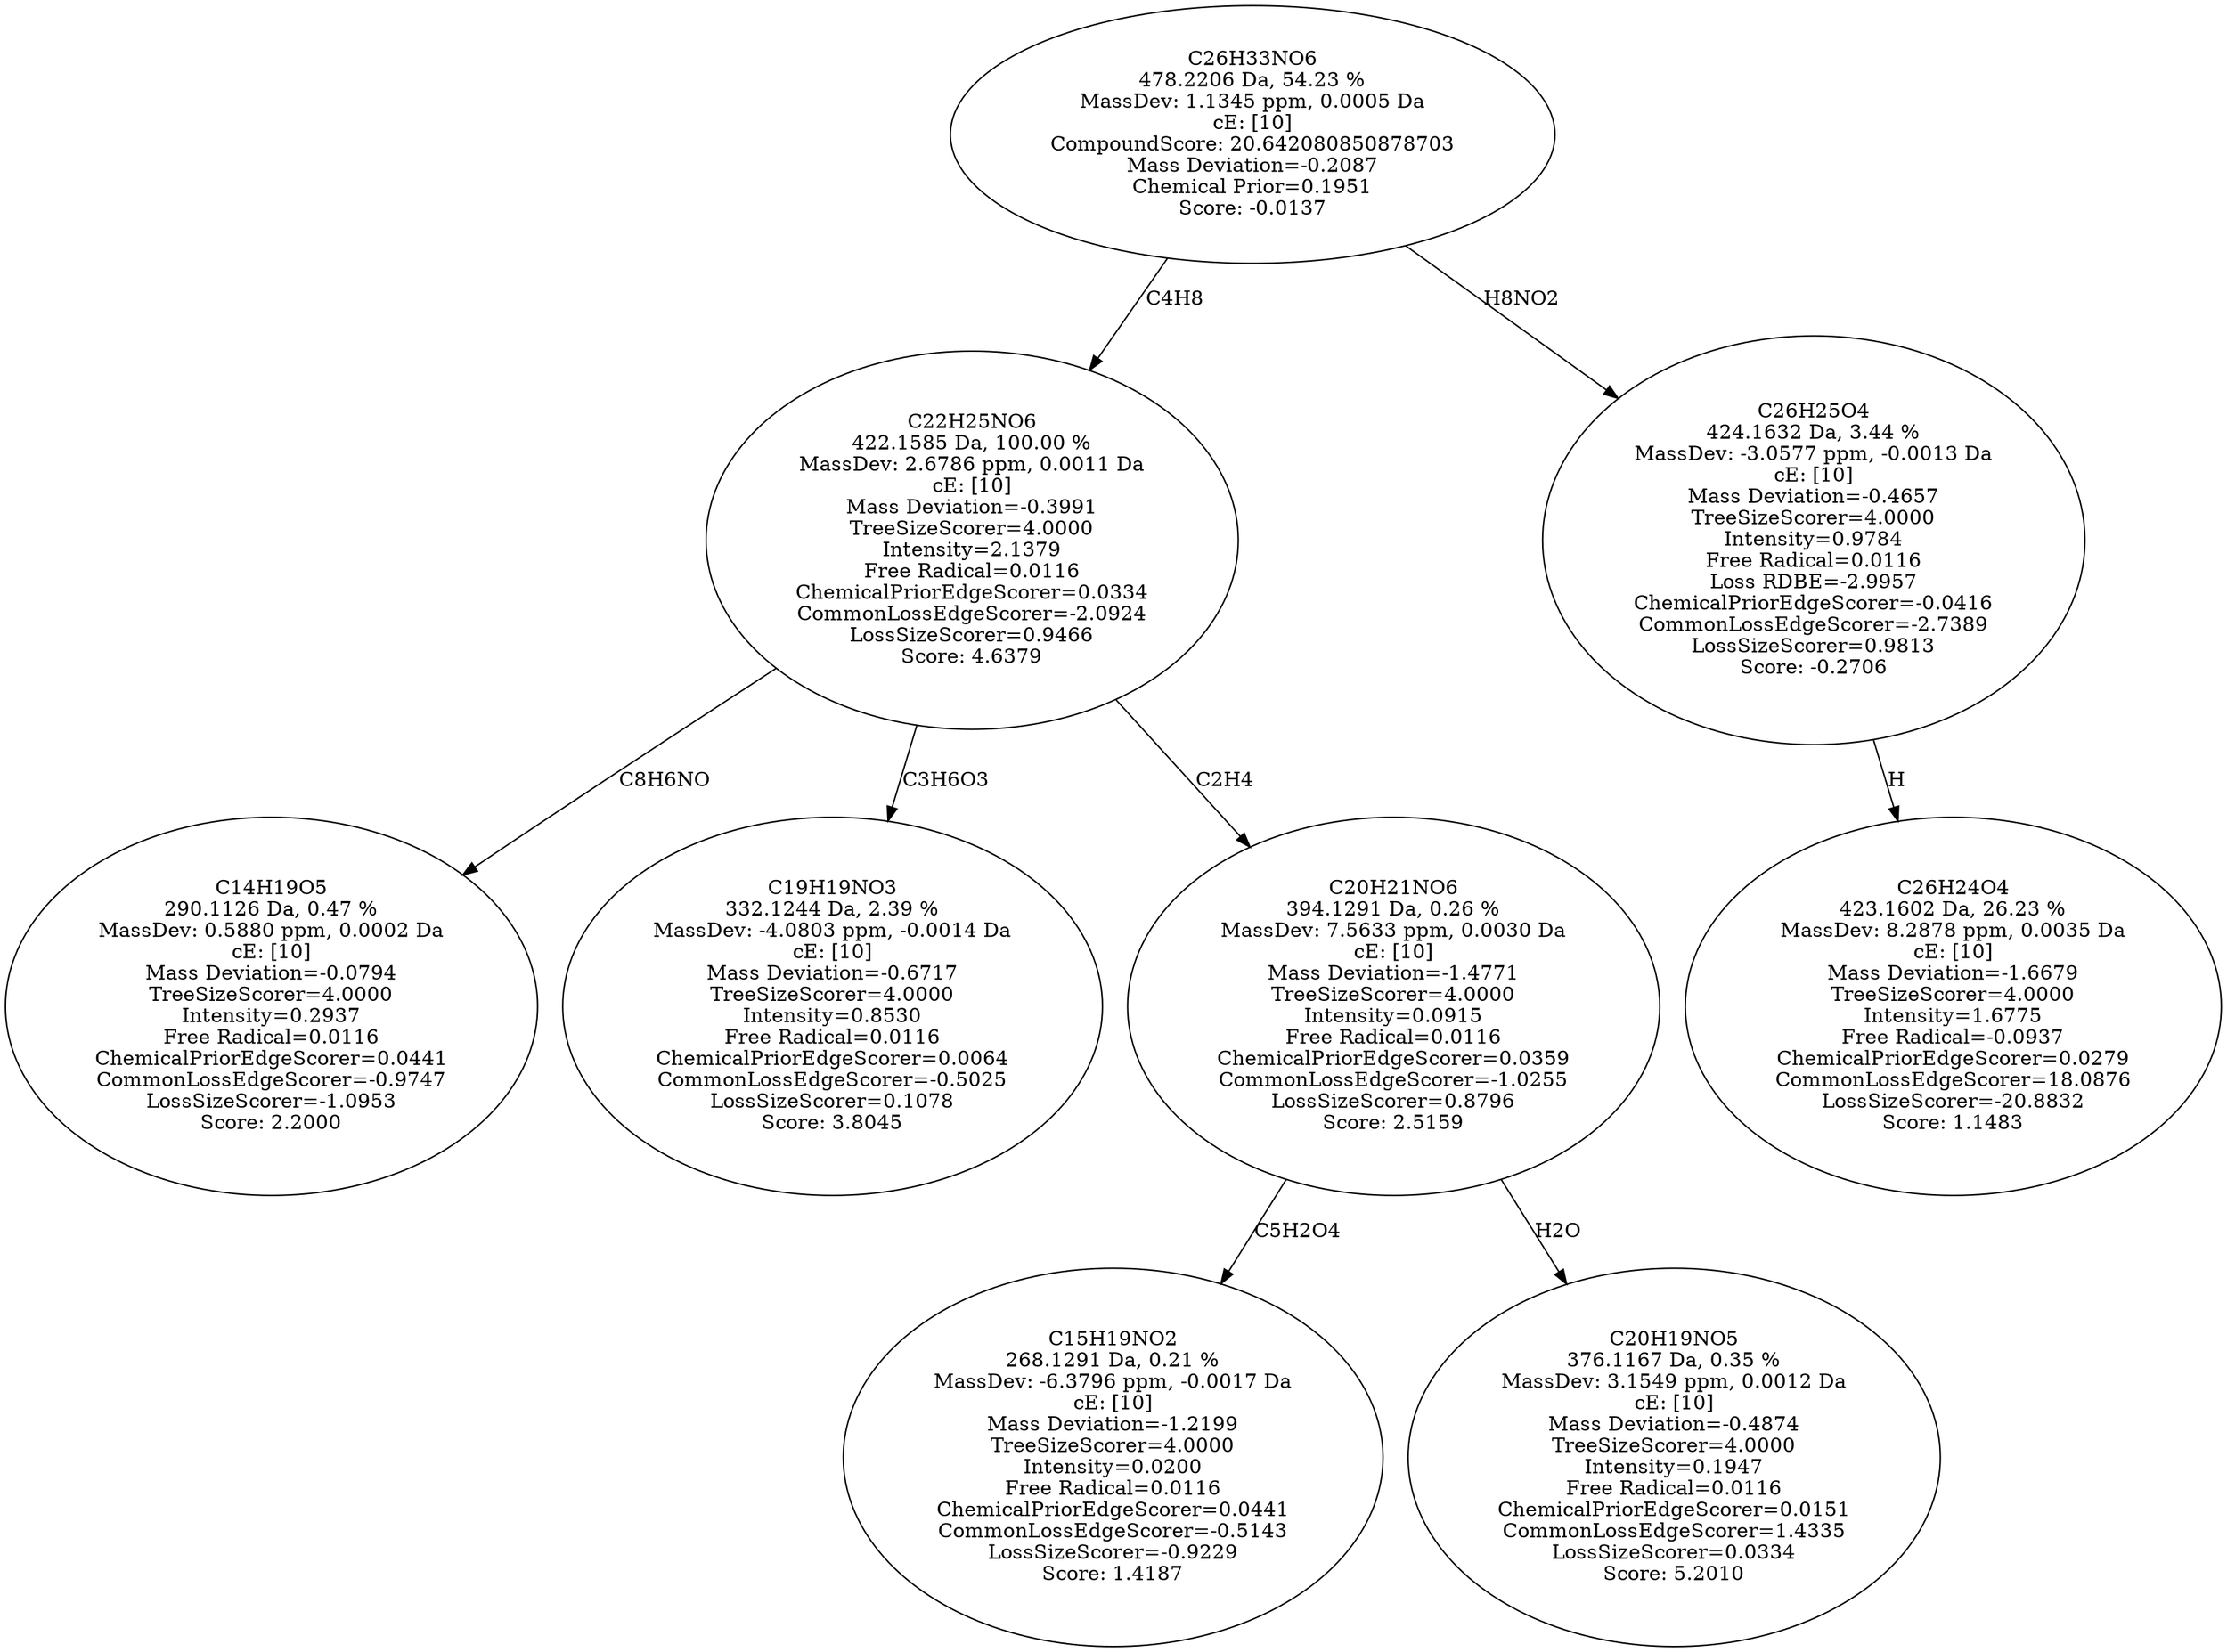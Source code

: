 strict digraph {
v1 [label="C14H19O5\n290.1126 Da, 0.47 %\nMassDev: 0.5880 ppm, 0.0002 Da\ncE: [10]\nMass Deviation=-0.0794\nTreeSizeScorer=4.0000\nIntensity=0.2937\nFree Radical=0.0116\nChemicalPriorEdgeScorer=0.0441\nCommonLossEdgeScorer=-0.9747\nLossSizeScorer=-1.0953\nScore: 2.2000"];
v2 [label="C19H19NO3\n332.1244 Da, 2.39 %\nMassDev: -4.0803 ppm, -0.0014 Da\ncE: [10]\nMass Deviation=-0.6717\nTreeSizeScorer=4.0000\nIntensity=0.8530\nFree Radical=0.0116\nChemicalPriorEdgeScorer=0.0064\nCommonLossEdgeScorer=-0.5025\nLossSizeScorer=0.1078\nScore: 3.8045"];
v3 [label="C15H19NO2\n268.1291 Da, 0.21 %\nMassDev: -6.3796 ppm, -0.0017 Da\ncE: [10]\nMass Deviation=-1.2199\nTreeSizeScorer=4.0000\nIntensity=0.0200\nFree Radical=0.0116\nChemicalPriorEdgeScorer=0.0441\nCommonLossEdgeScorer=-0.5143\nLossSizeScorer=-0.9229\nScore: 1.4187"];
v4 [label="C20H19NO5\n376.1167 Da, 0.35 %\nMassDev: 3.1549 ppm, 0.0012 Da\ncE: [10]\nMass Deviation=-0.4874\nTreeSizeScorer=4.0000\nIntensity=0.1947\nFree Radical=0.0116\nChemicalPriorEdgeScorer=0.0151\nCommonLossEdgeScorer=1.4335\nLossSizeScorer=0.0334\nScore: 5.2010"];
v5 [label="C20H21NO6\n394.1291 Da, 0.26 %\nMassDev: 7.5633 ppm, 0.0030 Da\ncE: [10]\nMass Deviation=-1.4771\nTreeSizeScorer=4.0000\nIntensity=0.0915\nFree Radical=0.0116\nChemicalPriorEdgeScorer=0.0359\nCommonLossEdgeScorer=-1.0255\nLossSizeScorer=0.8796\nScore: 2.5159"];
v6 [label="C22H25NO6\n422.1585 Da, 100.00 %\nMassDev: 2.6786 ppm, 0.0011 Da\ncE: [10]\nMass Deviation=-0.3991\nTreeSizeScorer=4.0000\nIntensity=2.1379\nFree Radical=0.0116\nChemicalPriorEdgeScorer=0.0334\nCommonLossEdgeScorer=-2.0924\nLossSizeScorer=0.9466\nScore: 4.6379"];
v7 [label="C26H24O4\n423.1602 Da, 26.23 %\nMassDev: 8.2878 ppm, 0.0035 Da\ncE: [10]\nMass Deviation=-1.6679\nTreeSizeScorer=4.0000\nIntensity=1.6775\nFree Radical=-0.0937\nChemicalPriorEdgeScorer=0.0279\nCommonLossEdgeScorer=18.0876\nLossSizeScorer=-20.8832\nScore: 1.1483"];
v8 [label="C26H25O4\n424.1632 Da, 3.44 %\nMassDev: -3.0577 ppm, -0.0013 Da\ncE: [10]\nMass Deviation=-0.4657\nTreeSizeScorer=4.0000\nIntensity=0.9784\nFree Radical=0.0116\nLoss RDBE=-2.9957\nChemicalPriorEdgeScorer=-0.0416\nCommonLossEdgeScorer=-2.7389\nLossSizeScorer=0.9813\nScore: -0.2706"];
v9 [label="C26H33NO6\n478.2206 Da, 54.23 %\nMassDev: 1.1345 ppm, 0.0005 Da\ncE: [10]\nCompoundScore: 20.642080850878703\nMass Deviation=-0.2087\nChemical Prior=0.1951\nScore: -0.0137"];
v6 -> v1 [label="C8H6NO"];
v6 -> v2 [label="C3H6O3"];
v5 -> v3 [label="C5H2O4"];
v5 -> v4 [label="H2O"];
v6 -> v5 [label="C2H4"];
v9 -> v6 [label="C4H8"];
v8 -> v7 [label="H"];
v9 -> v8 [label="H8NO2"];
}